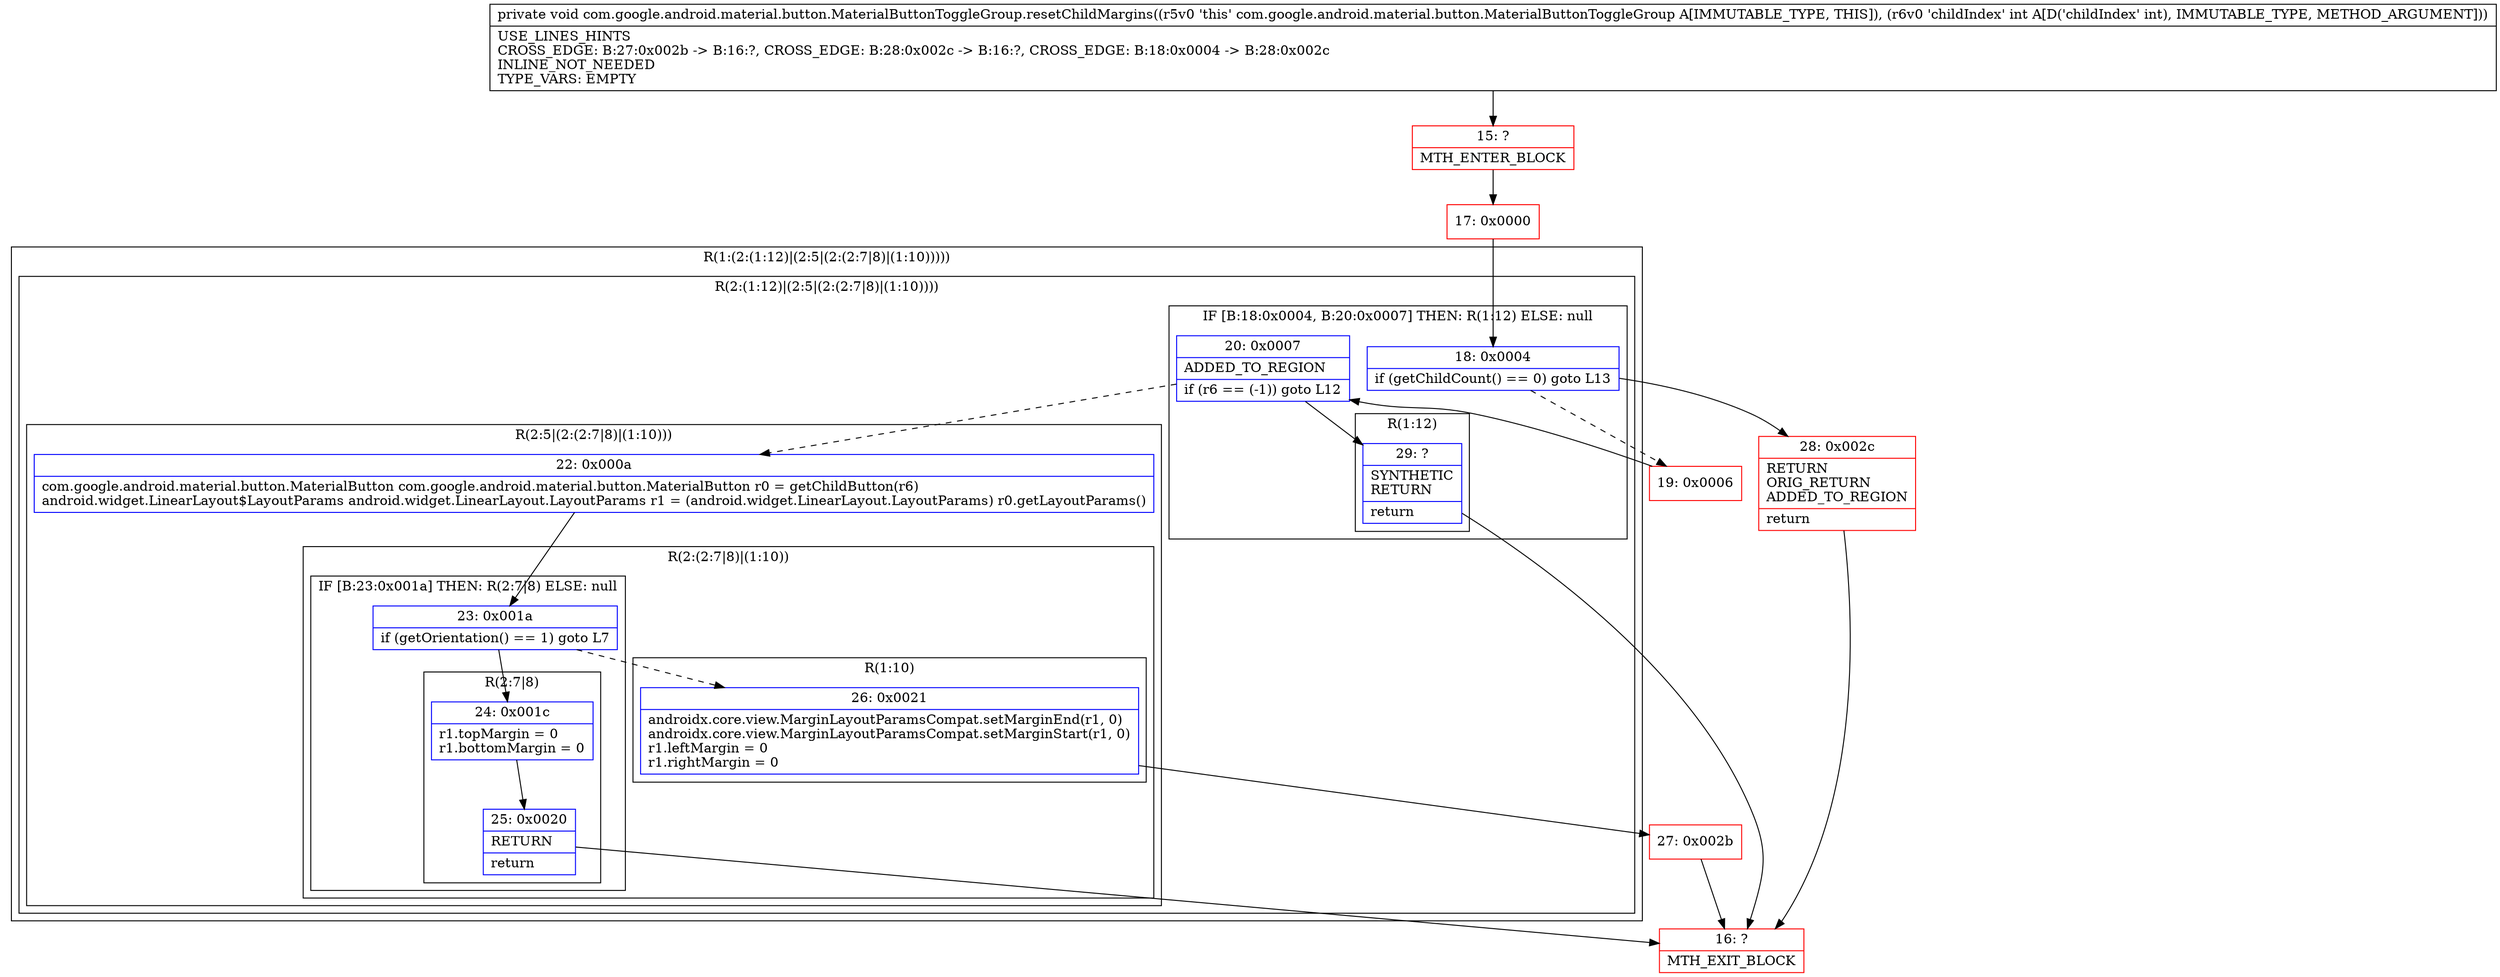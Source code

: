 digraph "CFG forcom.google.android.material.button.MaterialButtonToggleGroup.resetChildMargins(I)V" {
subgraph cluster_Region_1501260115 {
label = "R(1:(2:(1:12)|(2:5|(2:(2:7|8)|(1:10)))))";
node [shape=record,color=blue];
subgraph cluster_Region_1444621922 {
label = "R(2:(1:12)|(2:5|(2:(2:7|8)|(1:10))))";
node [shape=record,color=blue];
subgraph cluster_IfRegion_1928763281 {
label = "IF [B:18:0x0004, B:20:0x0007] THEN: R(1:12) ELSE: null";
node [shape=record,color=blue];
Node_18 [shape=record,label="{18\:\ 0x0004|if (getChildCount() == 0) goto L13\l}"];
Node_20 [shape=record,label="{20\:\ 0x0007|ADDED_TO_REGION\l|if (r6 == (\-1)) goto L12\l}"];
subgraph cluster_Region_158208532 {
label = "R(1:12)";
node [shape=record,color=blue];
Node_29 [shape=record,label="{29\:\ ?|SYNTHETIC\lRETURN\l|return\l}"];
}
}
subgraph cluster_Region_743296923 {
label = "R(2:5|(2:(2:7|8)|(1:10)))";
node [shape=record,color=blue];
Node_22 [shape=record,label="{22\:\ 0x000a|com.google.android.material.button.MaterialButton com.google.android.material.button.MaterialButton r0 = getChildButton(r6)\landroid.widget.LinearLayout$LayoutParams android.widget.LinearLayout.LayoutParams r1 = (android.widget.LinearLayout.LayoutParams) r0.getLayoutParams()\l}"];
subgraph cluster_Region_190694299 {
label = "R(2:(2:7|8)|(1:10))";
node [shape=record,color=blue];
subgraph cluster_IfRegion_79332524 {
label = "IF [B:23:0x001a] THEN: R(2:7|8) ELSE: null";
node [shape=record,color=blue];
Node_23 [shape=record,label="{23\:\ 0x001a|if (getOrientation() == 1) goto L7\l}"];
subgraph cluster_Region_432101379 {
label = "R(2:7|8)";
node [shape=record,color=blue];
Node_24 [shape=record,label="{24\:\ 0x001c|r1.topMargin = 0\lr1.bottomMargin = 0\l}"];
Node_25 [shape=record,label="{25\:\ 0x0020|RETURN\l|return\l}"];
}
}
subgraph cluster_Region_375654784 {
label = "R(1:10)";
node [shape=record,color=blue];
Node_26 [shape=record,label="{26\:\ 0x0021|androidx.core.view.MarginLayoutParamsCompat.setMarginEnd(r1, 0)\landroidx.core.view.MarginLayoutParamsCompat.setMarginStart(r1, 0)\lr1.leftMargin = 0\lr1.rightMargin = 0\l}"];
}
}
}
}
}
Node_15 [shape=record,color=red,label="{15\:\ ?|MTH_ENTER_BLOCK\l}"];
Node_17 [shape=record,color=red,label="{17\:\ 0x0000}"];
Node_19 [shape=record,color=red,label="{19\:\ 0x0006}"];
Node_16 [shape=record,color=red,label="{16\:\ ?|MTH_EXIT_BLOCK\l}"];
Node_27 [shape=record,color=red,label="{27\:\ 0x002b}"];
Node_28 [shape=record,color=red,label="{28\:\ 0x002c|RETURN\lORIG_RETURN\lADDED_TO_REGION\l|return\l}"];
MethodNode[shape=record,label="{private void com.google.android.material.button.MaterialButtonToggleGroup.resetChildMargins((r5v0 'this' com.google.android.material.button.MaterialButtonToggleGroup A[IMMUTABLE_TYPE, THIS]), (r6v0 'childIndex' int A[D('childIndex' int), IMMUTABLE_TYPE, METHOD_ARGUMENT]))  | USE_LINES_HINTS\lCROSS_EDGE: B:27:0x002b \-\> B:16:?, CROSS_EDGE: B:28:0x002c \-\> B:16:?, CROSS_EDGE: B:18:0x0004 \-\> B:28:0x002c\lINLINE_NOT_NEEDED\lTYPE_VARS: EMPTY\l}"];
MethodNode -> Node_15;Node_18 -> Node_19[style=dashed];
Node_18 -> Node_28;
Node_20 -> Node_22[style=dashed];
Node_20 -> Node_29;
Node_29 -> Node_16;
Node_22 -> Node_23;
Node_23 -> Node_24;
Node_23 -> Node_26[style=dashed];
Node_24 -> Node_25;
Node_25 -> Node_16;
Node_26 -> Node_27;
Node_15 -> Node_17;
Node_17 -> Node_18;
Node_19 -> Node_20;
Node_27 -> Node_16;
Node_28 -> Node_16;
}

